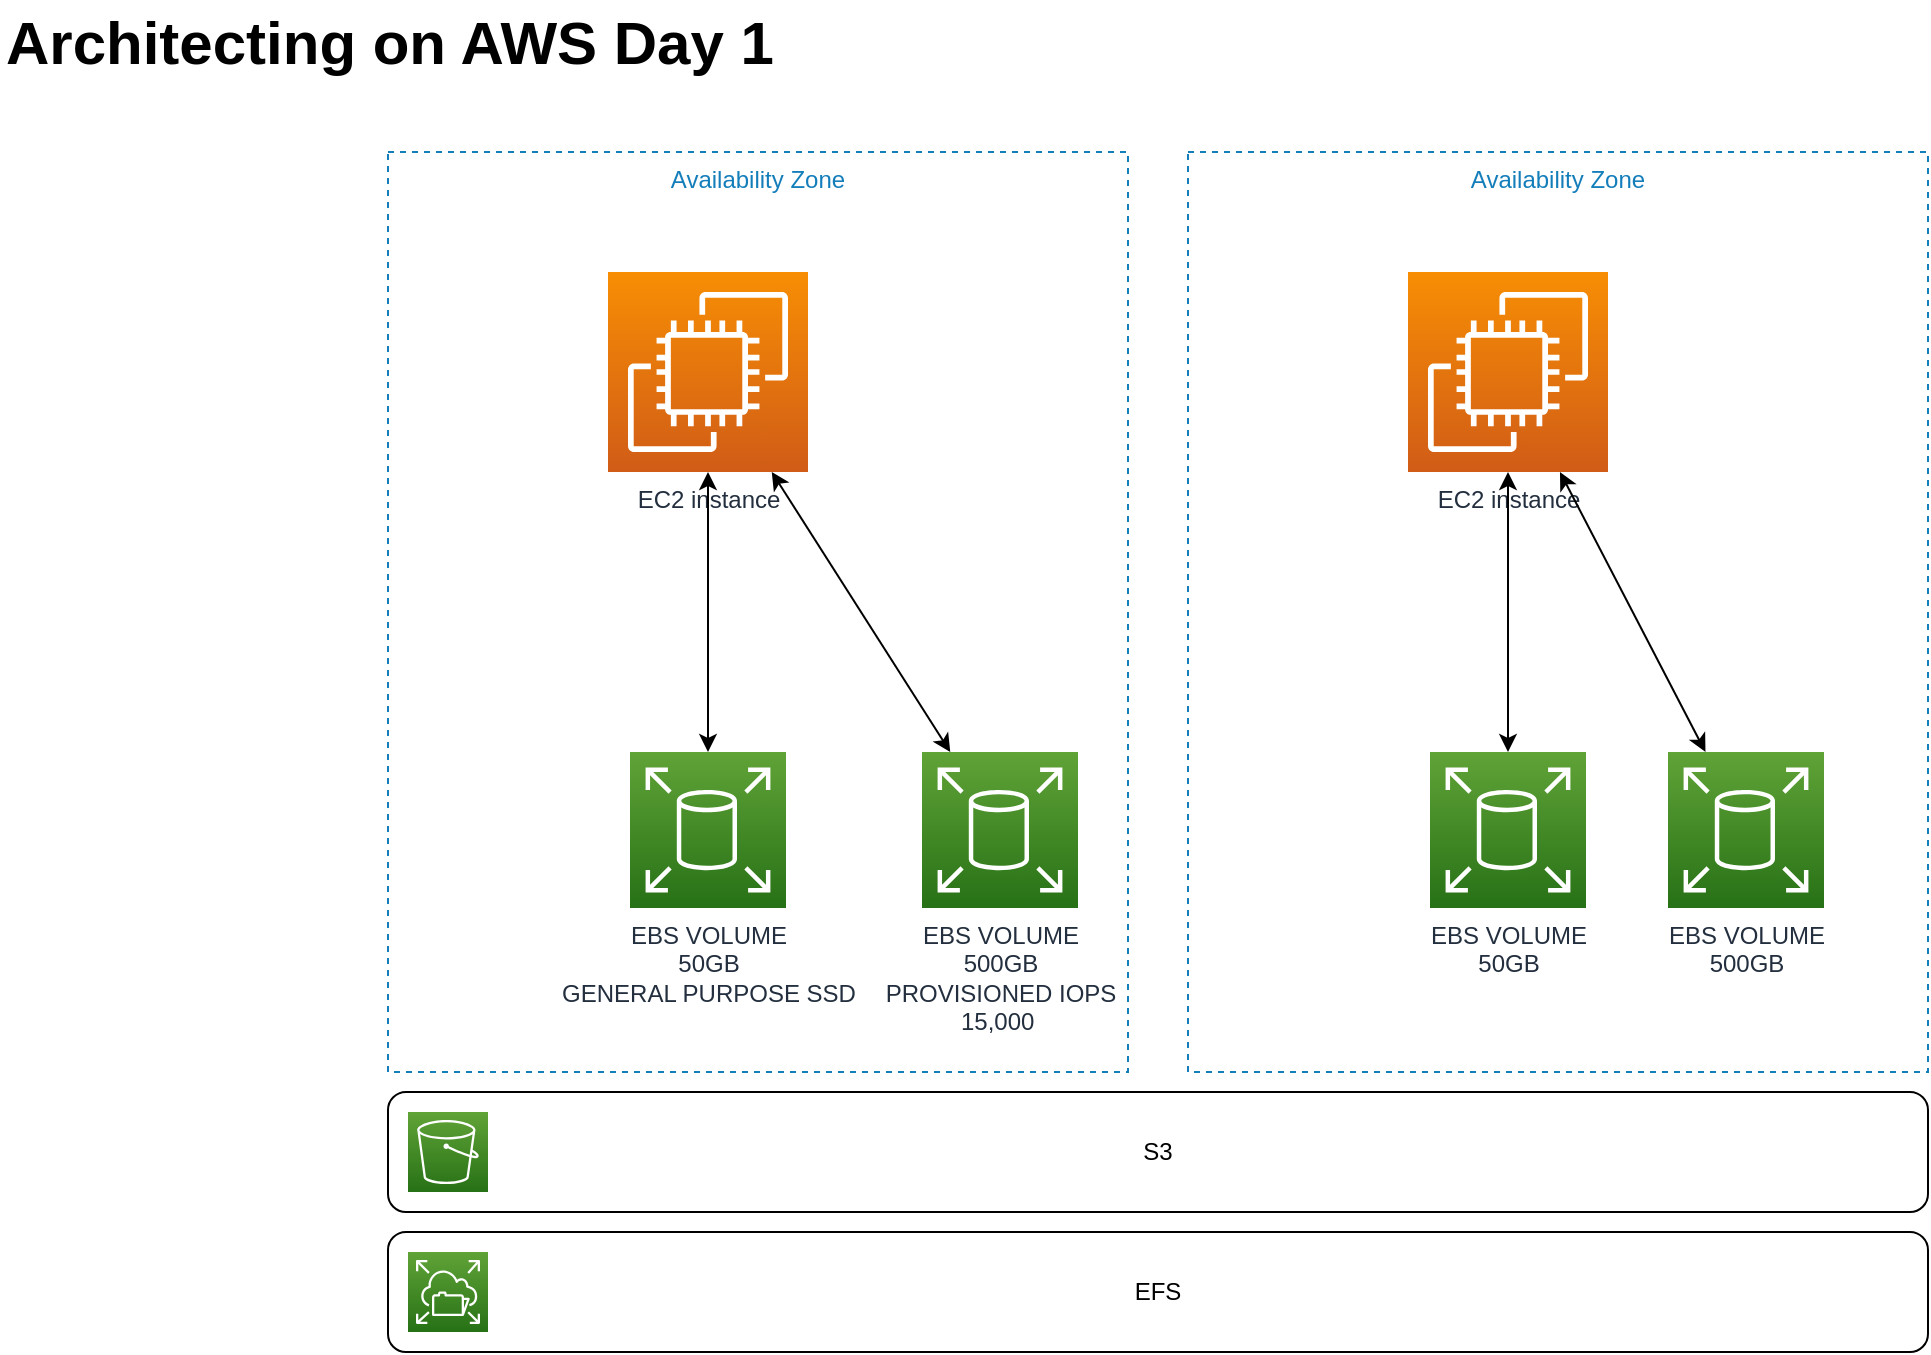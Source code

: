 <mxfile version="13.6.2" type="github" pages="3">
  <diagram id="FWBJlW_Da_JbNAGu2uzy" name="Page-2">
    <mxGraphModel dx="1185" dy="693" grid="1" gridSize="10" guides="1" tooltips="1" connect="1" arrows="1" fold="1" page="1" pageScale="1" pageWidth="1169" pageHeight="827" math="0" shadow="0">
      <root>
        <mxCell id="NtXlO6-Ve0_G-bofITan-0" />
        <mxCell id="NtXlO6-Ve0_G-bofITan-1" parent="NtXlO6-Ve0_G-bofITan-0" />
        <mxCell id="aDpSlc4Lcc4E9UsxtmGC-5" value="Availability Zone" style="fillColor=none;strokeColor=#147EBA;dashed=1;verticalAlign=top;fontStyle=0;fontColor=#147EBA;" vertex="1" parent="NtXlO6-Ve0_G-bofITan-1">
          <mxGeometry x="250" y="140" width="370" height="460" as="geometry" />
        </mxCell>
        <mxCell id="NtXlO6-Ve0_G-bofITan-2" value="Architecting on AWS Day 1" style="text;html=1;resizable=0;points=[];autosize=1;align=left;verticalAlign=top;spacingTop=-4;fontSize=30;fontStyle=1" vertex="1" parent="NtXlO6-Ve0_G-bofITan-1">
          <mxGeometry x="56.5" y="64.5" width="400" height="40" as="geometry" />
        </mxCell>
        <mxCell id="aDpSlc4Lcc4E9UsxtmGC-0" value="EC2 instance" style="outlineConnect=0;fontColor=#232F3E;gradientColor=#F78E04;gradientDirection=north;fillColor=#D05C17;strokeColor=#ffffff;dashed=0;verticalLabelPosition=bottom;verticalAlign=top;align=center;html=1;fontSize=12;fontStyle=0;aspect=fixed;shape=mxgraph.aws4.resourceIcon;resIcon=mxgraph.aws4.ec2;" vertex="1" parent="NtXlO6-Ve0_G-bofITan-1">
          <mxGeometry x="360" y="200" width="100" height="100" as="geometry" />
        </mxCell>
        <mxCell id="aDpSlc4Lcc4E9UsxtmGC-1" value="EBS VOLUME&lt;br&gt;50GB&lt;br&gt;GENERAL PURPOSE SSD" style="outlineConnect=0;fontColor=#232F3E;gradientColor=#60A337;gradientDirection=north;fillColor=#277116;strokeColor=#ffffff;dashed=0;verticalLabelPosition=bottom;verticalAlign=top;align=center;html=1;fontSize=12;fontStyle=0;aspect=fixed;shape=mxgraph.aws4.resourceIcon;resIcon=mxgraph.aws4.elastic_block_store;" vertex="1" parent="NtXlO6-Ve0_G-bofITan-1">
          <mxGeometry x="371" y="440" width="78" height="78" as="geometry" />
        </mxCell>
        <mxCell id="aDpSlc4Lcc4E9UsxtmGC-2" value="" style="endArrow=classic;startArrow=classic;html=1;" edge="1" parent="NtXlO6-Ve0_G-bofITan-1" source="aDpSlc4Lcc4E9UsxtmGC-1" target="aDpSlc4Lcc4E9UsxtmGC-0">
          <mxGeometry width="50" height="50" relative="1" as="geometry">
            <mxPoint x="560" y="450" as="sourcePoint" />
            <mxPoint x="610" y="400" as="targetPoint" />
          </mxGeometry>
        </mxCell>
        <mxCell id="aDpSlc4Lcc4E9UsxtmGC-3" value="EBS VOLUME&lt;br&gt;500GB&lt;br&gt;PROVISIONED IOPS&lt;br&gt;15,000&amp;nbsp;" style="outlineConnect=0;fontColor=#232F3E;gradientColor=#60A337;gradientDirection=north;fillColor=#277116;strokeColor=#ffffff;dashed=0;verticalLabelPosition=bottom;verticalAlign=top;align=center;html=1;fontSize=12;fontStyle=0;aspect=fixed;shape=mxgraph.aws4.resourceIcon;resIcon=mxgraph.aws4.elastic_block_store;" vertex="1" parent="NtXlO6-Ve0_G-bofITan-1">
          <mxGeometry x="517" y="440" width="78" height="78" as="geometry" />
        </mxCell>
        <mxCell id="aDpSlc4Lcc4E9UsxtmGC-4" value="" style="endArrow=classic;startArrow=classic;html=1;" edge="1" parent="NtXlO6-Ve0_G-bofITan-1" source="aDpSlc4Lcc4E9UsxtmGC-3" target="aDpSlc4Lcc4E9UsxtmGC-0">
          <mxGeometry width="50" height="50" relative="1" as="geometry">
            <mxPoint x="420" y="450" as="sourcePoint" />
            <mxPoint x="420" y="310" as="targetPoint" />
          </mxGeometry>
        </mxCell>
        <mxCell id="aDpSlc4Lcc4E9UsxtmGC-6" value="EC2 instance" style="outlineConnect=0;fontColor=#232F3E;gradientColor=#F78E04;gradientDirection=north;fillColor=#D05C17;strokeColor=#ffffff;dashed=0;verticalLabelPosition=bottom;verticalAlign=top;align=center;html=1;fontSize=12;fontStyle=0;aspect=fixed;shape=mxgraph.aws4.resourceIcon;resIcon=mxgraph.aws4.ec2;" vertex="1" parent="NtXlO6-Ve0_G-bofITan-1">
          <mxGeometry x="760" y="200" width="100" height="100" as="geometry" />
        </mxCell>
        <mxCell id="aDpSlc4Lcc4E9UsxtmGC-7" value="EBS VOLUME&lt;br&gt;50GB" style="outlineConnect=0;fontColor=#232F3E;gradientColor=#60A337;gradientDirection=north;fillColor=#277116;strokeColor=#ffffff;dashed=0;verticalLabelPosition=bottom;verticalAlign=top;align=center;html=1;fontSize=12;fontStyle=0;aspect=fixed;shape=mxgraph.aws4.resourceIcon;resIcon=mxgraph.aws4.elastic_block_store;" vertex="1" parent="NtXlO6-Ve0_G-bofITan-1">
          <mxGeometry x="771" y="440" width="78" height="78" as="geometry" />
        </mxCell>
        <mxCell id="aDpSlc4Lcc4E9UsxtmGC-8" value="" style="endArrow=classic;startArrow=classic;html=1;" edge="1" parent="NtXlO6-Ve0_G-bofITan-1" source="aDpSlc4Lcc4E9UsxtmGC-7" target="aDpSlc4Lcc4E9UsxtmGC-6">
          <mxGeometry width="50" height="50" relative="1" as="geometry">
            <mxPoint x="960" y="450" as="sourcePoint" />
            <mxPoint x="1010" y="400" as="targetPoint" />
          </mxGeometry>
        </mxCell>
        <mxCell id="aDpSlc4Lcc4E9UsxtmGC-9" value="EBS VOLUME&lt;br&gt;500GB" style="outlineConnect=0;fontColor=#232F3E;gradientColor=#60A337;gradientDirection=north;fillColor=#277116;strokeColor=#ffffff;dashed=0;verticalLabelPosition=bottom;verticalAlign=top;align=center;html=1;fontSize=12;fontStyle=0;aspect=fixed;shape=mxgraph.aws4.resourceIcon;resIcon=mxgraph.aws4.elastic_block_store;" vertex="1" parent="NtXlO6-Ve0_G-bofITan-1">
          <mxGeometry x="890" y="440" width="78" height="78" as="geometry" />
        </mxCell>
        <mxCell id="aDpSlc4Lcc4E9UsxtmGC-10" value="" style="endArrow=classic;startArrow=classic;html=1;" edge="1" parent="NtXlO6-Ve0_G-bofITan-1" source="aDpSlc4Lcc4E9UsxtmGC-9" target="aDpSlc4Lcc4E9UsxtmGC-6">
          <mxGeometry width="50" height="50" relative="1" as="geometry">
            <mxPoint x="820" y="450" as="sourcePoint" />
            <mxPoint x="820" y="310" as="targetPoint" />
          </mxGeometry>
        </mxCell>
        <mxCell id="aDpSlc4Lcc4E9UsxtmGC-11" value="Availability Zone" style="fillColor=none;strokeColor=#147EBA;dashed=1;verticalAlign=top;fontStyle=0;fontColor=#147EBA;" vertex="1" parent="NtXlO6-Ve0_G-bofITan-1">
          <mxGeometry x="650" y="140" width="370" height="460" as="geometry" />
        </mxCell>
        <mxCell id="aDpSlc4Lcc4E9UsxtmGC-12" value="S3" style="rounded=1;whiteSpace=wrap;html=1;" vertex="1" parent="NtXlO6-Ve0_G-bofITan-1">
          <mxGeometry x="250" y="610" width="770" height="60" as="geometry" />
        </mxCell>
        <mxCell id="aDpSlc4Lcc4E9UsxtmGC-13" value="" style="outlineConnect=0;fontColor=#232F3E;gradientColor=#60A337;gradientDirection=north;fillColor=#277116;strokeColor=#ffffff;dashed=0;verticalLabelPosition=bottom;verticalAlign=top;align=center;html=1;fontSize=12;fontStyle=0;aspect=fixed;shape=mxgraph.aws4.resourceIcon;resIcon=mxgraph.aws4.s3;" vertex="1" parent="NtXlO6-Ve0_G-bofITan-1">
          <mxGeometry x="260" y="620" width="40" height="40" as="geometry" />
        </mxCell>
        <mxCell id="aDpSlc4Lcc4E9UsxtmGC-14" value="EFS" style="rounded=1;whiteSpace=wrap;html=1;" vertex="1" parent="NtXlO6-Ve0_G-bofITan-1">
          <mxGeometry x="250" y="680" width="770" height="60" as="geometry" />
        </mxCell>
        <mxCell id="aDpSlc4Lcc4E9UsxtmGC-15" value="" style="outlineConnect=0;fontColor=#232F3E;gradientColor=#60A337;gradientDirection=north;fillColor=#277116;strokeColor=#ffffff;dashed=0;verticalLabelPosition=bottom;verticalAlign=top;align=center;html=1;fontSize=12;fontStyle=0;aspect=fixed;shape=mxgraph.aws4.resourceIcon;resIcon=mxgraph.aws4.elastic_file_system;" vertex="1" parent="NtXlO6-Ve0_G-bofITan-1">
          <mxGeometry x="260" y="690" width="40" height="40" as="geometry" />
        </mxCell>
      </root>
    </mxGraphModel>
  </diagram>
  <diagram id="9HOmtS7Cf5J3rhKxcdah" name="Page-3">
    <mxGraphModel dx="1422" dy="832" grid="1" gridSize="10" guides="1" tooltips="1" connect="1" arrows="1" fold="1" page="1" pageScale="1" pageWidth="1169" pageHeight="827" math="0" shadow="0">
      <root>
        <mxCell id="_WVZw-0BqjI8c4adrCQj-0" />
        <mxCell id="_WVZw-0BqjI8c4adrCQj-1" parent="_WVZw-0BqjI8c4adrCQj-0" />
        <mxCell id="_WVZw-0BqjI8c4adrCQj-3" value="NITRO HYPERVISOR running on custom (ODM) Amazon server hardware" style="rounded=1;whiteSpace=wrap;html=1;align=left;fontSize=19;fillColor=#fff2cc;strokeColor=#d6b656;" vertex="1" parent="_WVZw-0BqjI8c4adrCQj-1">
          <mxGeometry x="100" y="40" width="540" height="420" as="geometry" />
        </mxCell>
        <mxCell id="_WVZw-0BqjI8c4adrCQj-2" value="" style="outlineConnect=0;fontColor=#232F3E;gradientColor=#F78E04;gradientDirection=north;fillColor=#D05C17;strokeColor=#ffffff;dashed=0;verticalLabelPosition=bottom;verticalAlign=top;align=center;html=1;fontSize=12;fontStyle=0;aspect=fixed;shape=mxgraph.aws4.resourceIcon;resIcon=mxgraph.aws4.ec2;" vertex="1" parent="_WVZw-0BqjI8c4adrCQj-1">
          <mxGeometry x="150" y="80" width="78" height="78" as="geometry" />
        </mxCell>
        <mxCell id="_WVZw-0BqjI8c4adrCQj-4" value="ELASTIC BLOCK STORAGE" style="rounded=1;whiteSpace=wrap;html=1;align=center;fontSize=17;" vertex="1" parent="_WVZw-0BqjI8c4adrCQj-1">
          <mxGeometry x="100" y="630" width="880" height="130" as="geometry" />
        </mxCell>
        <mxCell id="_WVZw-0BqjI8c4adrCQj-5" value="" style="outlineConnect=0;fontColor=#232F3E;gradientColor=#F78E04;gradientDirection=north;fillColor=#D05C17;strokeColor=#ffffff;dashed=0;verticalLabelPosition=bottom;verticalAlign=top;align=center;html=1;fontSize=12;fontStyle=0;aspect=fixed;shape=mxgraph.aws4.resourceIcon;resIcon=mxgraph.aws4.ec2;" vertex="1" parent="_WVZw-0BqjI8c4adrCQj-1">
          <mxGeometry x="250" y="80" width="78" height="78" as="geometry" />
        </mxCell>
        <mxCell id="_WVZw-0BqjI8c4adrCQj-6" value="" style="outlineConnect=0;fontColor=#232F3E;gradientColor=#F78E04;gradientDirection=north;fillColor=#D05C17;strokeColor=#ffffff;dashed=0;verticalLabelPosition=bottom;verticalAlign=top;align=center;html=1;fontSize=12;fontStyle=0;aspect=fixed;shape=mxgraph.aws4.resourceIcon;resIcon=mxgraph.aws4.ec2;" vertex="1" parent="_WVZw-0BqjI8c4adrCQj-1">
          <mxGeometry x="350" y="80" width="78" height="78" as="geometry" />
        </mxCell>
        <mxCell id="_WVZw-0BqjI8c4adrCQj-11" value="EBS OPTIMIZED&lt;br&gt;PATH FROM H/V TO STORAGE" style="shape=cylinder2;whiteSpace=wrap;html=1;boundedLbl=1;backgroundOutline=1;size=15;fontSize=17;align=center;fillColor=#d5e8d4;strokeColor=#82b366;" vertex="1" parent="_WVZw-0BqjI8c4adrCQj-1">
          <mxGeometry x="200" y="450" width="120" height="200" as="geometry" />
        </mxCell>
        <mxCell id="_WVZw-0BqjI8c4adrCQj-12" value="" style="shape=cylinder2;whiteSpace=wrap;html=1;boundedLbl=1;backgroundOutline=1;size=15;fontSize=17;align=center;fillColor=#f8cecc;strokeColor=#b85450;" vertex="1" parent="_WVZw-0BqjI8c4adrCQj-1">
          <mxGeometry x="540" y="450" width="20" height="200" as="geometry" />
        </mxCell>
        <mxCell id="_WVZw-0BqjI8c4adrCQj-13" value="" style="outlineConnect=0;fontColor=#232F3E;gradientColor=#F78E04;gradientDirection=north;fillColor=#D05C17;strokeColor=#ffffff;dashed=0;verticalLabelPosition=bottom;verticalAlign=top;align=center;html=1;fontSize=12;fontStyle=0;aspect=fixed;shape=mxgraph.aws4.resourceIcon;resIcon=mxgraph.aws4.ec2;" vertex="1" parent="_WVZw-0BqjI8c4adrCQj-1">
          <mxGeometry x="450" y="80" width="78" height="78" as="geometry" />
        </mxCell>
        <mxCell id="_WVZw-0BqjI8c4adrCQj-14" value="EBS OPTIMIZED INSTANCE" style="outlineConnect=0;fontColor=#232F3E;gradientColor=#F78E04;gradientDirection=north;fillColor=#D05C17;strokeColor=#ffffff;dashed=0;verticalLabelPosition=bottom;verticalAlign=top;align=center;html=1;fontSize=12;fontStyle=1;aspect=fixed;shape=mxgraph.aws4.resourceIcon;resIcon=mxgraph.aws4.ec2;" vertex="1" parent="_WVZw-0BqjI8c4adrCQj-1">
          <mxGeometry x="150" y="280" width="78" height="78" as="geometry" />
        </mxCell>
        <mxCell id="_WVZw-0BqjI8c4adrCQj-15" value="" style="outlineConnect=0;fontColor=#232F3E;gradientColor=#F78E04;gradientDirection=north;fillColor=#D05C17;strokeColor=#ffffff;dashed=0;verticalLabelPosition=bottom;verticalAlign=top;align=center;html=1;fontSize=12;fontStyle=0;aspect=fixed;shape=mxgraph.aws4.resourceIcon;resIcon=mxgraph.aws4.ec2;" vertex="1" parent="_WVZw-0BqjI8c4adrCQj-1">
          <mxGeometry x="250" y="280" width="78" height="78" as="geometry" />
        </mxCell>
        <mxCell id="_WVZw-0BqjI8c4adrCQj-16" value="" style="shape=flexArrow;endArrow=classic;startArrow=classic;html=1;fontSize=17;exitX=0.317;exitY=0.13;exitDx=0;exitDy=0;exitPerimeter=0;" edge="1" parent="_WVZw-0BqjI8c4adrCQj-1" source="_WVZw-0BqjI8c4adrCQj-11" target="_WVZw-0BqjI8c4adrCQj-14">
          <mxGeometry width="50" height="50" relative="1" as="geometry">
            <mxPoint x="560" y="440" as="sourcePoint" />
            <mxPoint x="610" y="390" as="targetPoint" />
          </mxGeometry>
        </mxCell>
        <mxCell id="_WVZw-0BqjI8c4adrCQj-17" value="" style="shape=flexArrow;endArrow=classic;startArrow=classic;html=1;fontSize=17;exitX=0.828;exitY=1.007;exitDx=0;exitDy=0;exitPerimeter=0;" edge="1" parent="_WVZw-0BqjI8c4adrCQj-1" source="_WVZw-0BqjI8c4adrCQj-3" target="_WVZw-0BqjI8c4adrCQj-15">
          <mxGeometry width="50" height="50" relative="1" as="geometry">
            <mxPoint x="248.04" y="486" as="sourcePoint" />
            <mxPoint x="211.182" y="368" as="targetPoint" />
          </mxGeometry>
        </mxCell>
        <mxCell id="s99XLIpdvS4WIf-e6_F7-0" value="INTEL XEON&lt;br&gt;AES&lt;br&gt;TURBO&lt;br&gt;AVX" style="pointerEvents=1;shadow=0;dashed=0;html=1;strokeColor=none;fillColor=#434445;aspect=fixed;labelPosition=center;verticalLabelPosition=bottom;verticalAlign=top;align=center;outlineConnect=0;shape=mxgraph.vvd.cpu;fontSize=19;" vertex="1" parent="_WVZw-0BqjI8c4adrCQj-1">
          <mxGeometry x="580" y="294" width="50" height="50" as="geometry" />
        </mxCell>
        <mxCell id="s99XLIpdvS4WIf-e6_F7-1" value="" style="pointerEvents=1;shadow=0;dashed=0;html=1;strokeColor=none;fillColor=#434445;aspect=fixed;labelPosition=center;verticalLabelPosition=bottom;verticalAlign=top;align=center;outlineConnect=0;shape=mxgraph.vvd.cpu;fontSize=19;" vertex="1" parent="_WVZw-0BqjI8c4adrCQj-1">
          <mxGeometry x="500" y="130" width="30" height="30" as="geometry" />
        </mxCell>
        <mxCell id="s99XLIpdvS4WIf-e6_F7-2" value="" style="endArrow=none;html=1;fontSize=19;" edge="1" parent="_WVZw-0BqjI8c4adrCQj-1" source="s99XLIpdvS4WIf-e6_F7-0" target="s99XLIpdvS4WIf-e6_F7-1">
          <mxGeometry width="50" height="50" relative="1" as="geometry">
            <mxPoint x="560" y="410" as="sourcePoint" />
            <mxPoint x="610" y="360" as="targetPoint" />
          </mxGeometry>
        </mxCell>
      </root>
    </mxGraphModel>
  </diagram>
  <diagram id="WwOLXil4pryysSWABrKz" name="Page-4">
    <mxGraphModel dx="1185" dy="1520" grid="1" gridSize="10" guides="1" tooltips="1" connect="1" arrows="1" fold="1" page="1" pageScale="1" pageWidth="1169" pageHeight="827" math="0" shadow="0">
      <root>
        <mxCell id="JRyQFb1IlNeLEjLEd_3B-0" />
        <mxCell id="JRyQFb1IlNeLEjLEd_3B-1" parent="JRyQFb1IlNeLEjLEd_3B-0" />
        <mxCell id="JRyQFb1IlNeLEjLEd_3B-15" value="VPC" style="points=[[0,0],[0.25,0],[0.5,0],[0.75,0],[1,0],[1,0.25],[1,0.5],[1,0.75],[1,1],[0.75,1],[0.5,1],[0.25,1],[0,1],[0,0.75],[0,0.5],[0,0.25]];outlineConnect=0;gradientColor=none;html=1;whiteSpace=wrap;fontSize=12;fontStyle=0;shape=mxgraph.aws4.group;grIcon=mxgraph.aws4.group_vpc;strokeColor=#248814;fillColor=none;verticalAlign=top;align=left;spacingLeft=30;fontColor=#AAB7B8;dashed=0;" vertex="1" parent="JRyQFb1IlNeLEjLEd_3B-1">
          <mxGeometry x="120" y="90" width="960" height="620" as="geometry" />
        </mxCell>
        <mxCell id="JRyQFb1IlNeLEjLEd_3B-2" value="Availability Zone" style="fillColor=none;strokeColor=#147EBA;dashed=1;verticalAlign=top;fontStyle=0;fontColor=#147EBA;align=center;" vertex="1" parent="JRyQFb1IlNeLEjLEd_3B-1">
          <mxGeometry x="170" y="120" width="400" height="550" as="geometry" />
        </mxCell>
        <mxCell id="JRyQFb1IlNeLEjLEd_3B-3" value="Availability Zone" style="fillColor=none;strokeColor=#147EBA;dashed=1;verticalAlign=top;fontStyle=0;fontColor=#147EBA;align=center;" vertex="1" parent="JRyQFb1IlNeLEjLEd_3B-1">
          <mxGeometry x="620" y="120" width="400" height="550" as="geometry" />
        </mxCell>
        <mxCell id="JRyQFb1IlNeLEjLEd_3B-6" value="Public Subnet 1&lt;br&gt;10.0.1.0/24" style="rounded=1;whiteSpace=wrap;html=1;fontSize=19;align=center;" vertex="1" parent="JRyQFb1IlNeLEjLEd_3B-1">
          <mxGeometry x="230" y="210" width="300" height="210" as="geometry" />
        </mxCell>
        <mxCell id="JRyQFb1IlNeLEjLEd_3B-7" value="Private Subnet 2&lt;br&gt;10.0.2.0/24" style="rounded=1;whiteSpace=wrap;html=1;fontSize=19;align=center;" vertex="1" parent="JRyQFb1IlNeLEjLEd_3B-1">
          <mxGeometry x="670" y="210" width="300" height="210" as="geometry" />
        </mxCell>
        <mxCell id="JRyQFb1IlNeLEjLEd_3B-8" value="" style="outlineConnect=0;fontColor=#232F3E;gradientColor=#F78E04;gradientDirection=north;fillColor=#D05C17;strokeColor=#ffffff;dashed=0;verticalLabelPosition=bottom;verticalAlign=top;align=center;html=1;fontSize=12;fontStyle=0;aspect=fixed;shape=mxgraph.aws4.resourceIcon;resIcon=mxgraph.aws4.ec2;" vertex="1" parent="JRyQFb1IlNeLEjLEd_3B-1">
          <mxGeometry x="230" y="190" width="78" height="78" as="geometry" />
        </mxCell>
        <mxCell id="JRyQFb1IlNeLEjLEd_3B-9" value="" style="outlineConnect=0;fontColor=#232F3E;gradientColor=#F78E04;gradientDirection=north;fillColor=#D05C17;strokeColor=#ffffff;dashed=0;verticalLabelPosition=bottom;verticalAlign=top;align=center;html=1;fontSize=12;fontStyle=0;aspect=fixed;shape=mxgraph.aws4.resourceIcon;resIcon=mxgraph.aws4.ec2;" vertex="1" parent="JRyQFb1IlNeLEjLEd_3B-1">
          <mxGeometry x="650" y="190" width="78" height="78" as="geometry" />
        </mxCell>
        <mxCell id="JRyQFb1IlNeLEjLEd_3B-10" value="VPC ROUTER" style="outlineConnect=0;fontColor=#232F3E;gradientColor=none;fillColor=#5A30B5;strokeColor=none;dashed=0;verticalLabelPosition=bottom;verticalAlign=top;align=center;html=1;fontSize=12;fontStyle=0;aspect=fixed;pointerEvents=1;shape=mxgraph.aws4.customer_gateway;" vertex="1" parent="JRyQFb1IlNeLEjLEd_3B-1">
          <mxGeometry x="560" y="530" width="78" height="78" as="geometry" />
        </mxCell>
        <mxCell id="JRyQFb1IlNeLEjLEd_3B-11" value="" style="endArrow=classic;startArrow=classic;html=1;fontSize=19;" edge="1" parent="JRyQFb1IlNeLEjLEd_3B-1" source="JRyQFb1IlNeLEjLEd_3B-10" target="JRyQFb1IlNeLEjLEd_3B-6">
          <mxGeometry width="50" height="50" relative="1" as="geometry">
            <mxPoint x="570" y="450" as="sourcePoint" />
            <mxPoint x="620" y="400" as="targetPoint" />
          </mxGeometry>
        </mxCell>
        <mxCell id="JRyQFb1IlNeLEjLEd_3B-12" value="" style="endArrow=classic;startArrow=classic;html=1;fontSize=19;" edge="1" parent="JRyQFb1IlNeLEjLEd_3B-1" source="JRyQFb1IlNeLEjLEd_3B-10" target="JRyQFb1IlNeLEjLEd_3B-7">
          <mxGeometry width="50" height="50" relative="1" as="geometry">
            <mxPoint x="575.374" y="540" as="sourcePoint" />
            <mxPoint x="480.531" y="430" as="targetPoint" />
          </mxGeometry>
        </mxCell>
        <mxCell id="JRyQFb1IlNeLEjLEd_3B-13" value="10.0.2.1" style="text;html=1;strokeColor=none;fillColor=none;align=center;verticalAlign=middle;whiteSpace=wrap;rounded=0;fontSize=19;" vertex="1" parent="JRyQFb1IlNeLEjLEd_3B-1">
          <mxGeometry x="688" y="530" width="40" height="20" as="geometry" />
        </mxCell>
        <mxCell id="JRyQFb1IlNeLEjLEd_3B-14" value="10.0.1.1" style="text;html=1;strokeColor=none;fillColor=none;align=center;verticalAlign=middle;whiteSpace=wrap;rounded=0;fontSize=19;" vertex="1" parent="JRyQFb1IlNeLEjLEd_3B-1">
          <mxGeometry x="500" y="540" width="40" height="20" as="geometry" />
        </mxCell>
        <mxCell id="JRyQFb1IlNeLEjLEd_3B-16" value="INTERNET GATEWAY" style="outlineConnect=0;fontColor=#232F3E;gradientColor=none;fillColor=#5A30B5;strokeColor=none;dashed=0;verticalLabelPosition=bottom;verticalAlign=top;align=center;html=1;fontSize=17;fontStyle=1;aspect=fixed;pointerEvents=1;shape=mxgraph.aws4.internet_gateway;" vertex="1" parent="JRyQFb1IlNeLEjLEd_3B-1">
          <mxGeometry x="550" y="42" width="78" height="78" as="geometry" />
        </mxCell>
        <mxCell id="JRyQFb1IlNeLEjLEd_3B-18" value="" style="endArrow=classic;startArrow=classic;html=1;fontSize=17;" edge="1" parent="JRyQFb1IlNeLEjLEd_3B-1" source="JRyQFb1IlNeLEjLEd_3B-15" target="JRyQFb1IlNeLEjLEd_3B-10">
          <mxGeometry width="50" height="50" relative="1" as="geometry">
            <mxPoint x="540" y="400" as="sourcePoint" />
            <mxPoint x="590" y="350" as="targetPoint" />
            <Array as="points">
              <mxPoint x="590" y="110" />
            </Array>
          </mxGeometry>
        </mxCell>
        <mxCell id="JRyQFb1IlNeLEjLEd_3B-19" value="Routing Table 1&lt;br&gt;10.0.0.0/16 local&lt;br&gt;0.0.0.0/0 via IGW" style="rounded=1;whiteSpace=wrap;html=1;align=left;fontSize=17;" vertex="1" parent="JRyQFb1IlNeLEjLEd_3B-1">
          <mxGeometry x="188" y="414" width="252" height="60" as="geometry" />
        </mxCell>
        <mxCell id="JRyQFb1IlNeLEjLEd_3B-20" value="Routing Table 2&lt;br&gt;10.0.0.0/16 local" style="rounded=1;whiteSpace=wrap;html=1;align=left;fontSize=17;" vertex="1" parent="JRyQFb1IlNeLEjLEd_3B-1">
          <mxGeometry x="780" y="414" width="252" height="60" as="geometry" />
        </mxCell>
        <mxCell id="JRyQFb1IlNeLEjLEd_3B-21" value="Security group (APP-SG)" style="fillColor=none;strokeColor=#DD3522;verticalAlign=top;fontStyle=0;fontColor=#DD3522;align=center;" vertex="1" parent="JRyQFb1IlNeLEjLEd_3B-1">
          <mxGeometry x="190" y="164" width="850" height="86" as="geometry" />
        </mxCell>
        <mxCell id="JRyQFb1IlNeLEjLEd_3B-22" value="" style="outlineConnect=0;fontColor=#232F3E;gradientColor=#F78E04;gradientDirection=north;fillColor=#D05C17;strokeColor=#ffffff;dashed=0;verticalLabelPosition=bottom;verticalAlign=top;align=center;html=1;fontSize=12;fontStyle=0;aspect=fixed;shape=mxgraph.aws4.resourceIcon;resIcon=mxgraph.aws4.ec2;" vertex="1" parent="JRyQFb1IlNeLEjLEd_3B-1">
          <mxGeometry x="320" y="190" width="78" height="78" as="geometry" />
        </mxCell>
        <mxCell id="JRyQFb1IlNeLEjLEd_3B-23" value="" style="outlineConnect=0;fontColor=#232F3E;gradientColor=#F78E04;gradientDirection=north;fillColor=#D05C17;strokeColor=#ffffff;dashed=0;verticalLabelPosition=bottom;verticalAlign=top;align=center;html=1;fontSize=12;fontStyle=0;aspect=fixed;shape=mxgraph.aws4.resourceIcon;resIcon=mxgraph.aws4.ec2;" vertex="1" parent="JRyQFb1IlNeLEjLEd_3B-1">
          <mxGeometry x="740" y="190" width="78" height="78" as="geometry" />
        </mxCell>
        <mxCell id="JRyQFb1IlNeLEjLEd_3B-24" value="ENI" style="rounded=1;whiteSpace=wrap;html=1;fontSize=17;align=center;" vertex="1" parent="JRyQFb1IlNeLEjLEd_3B-1">
          <mxGeometry x="230" y="260" width="50" height="30" as="geometry" />
        </mxCell>
        <mxCell id="JRyQFb1IlNeLEjLEd_3B-25" value="ENI" style="rounded=1;whiteSpace=wrap;html=1;fontSize=17;align=center;" vertex="1" parent="JRyQFb1IlNeLEjLEd_3B-1">
          <mxGeometry x="334" y="260" width="50" height="30" as="geometry" />
        </mxCell>
        <mxCell id="JRyQFb1IlNeLEjLEd_3B-26" value="ENI" style="rounded=1;whiteSpace=wrap;html=1;fontSize=17;align=center;" vertex="1" parent="JRyQFb1IlNeLEjLEd_3B-1">
          <mxGeometry x="660" y="260" width="50" height="30" as="geometry" />
        </mxCell>
        <mxCell id="JRyQFb1IlNeLEjLEd_3B-27" value="ENI" style="rounded=1;whiteSpace=wrap;html=1;fontSize=17;align=center;" vertex="1" parent="JRyQFb1IlNeLEjLEd_3B-1">
          <mxGeometry x="754" y="260" width="50" height="30" as="geometry" />
        </mxCell>
        <mxCell id="JRyQFb1IlNeLEjLEd_3B-28" value="10.0.1.25" style="text;html=1;strokeColor=none;fillColor=none;align=center;verticalAlign=middle;whiteSpace=wrap;rounded=0;fontSize=17;" vertex="1" parent="JRyQFb1IlNeLEjLEd_3B-1">
          <mxGeometry x="235" y="290" width="40" height="20" as="geometry" />
        </mxCell>
        <mxCell id="JRyQFb1IlNeLEjLEd_3B-29" value="" style="shape=flexArrow;endArrow=classic;html=1;fontSize=17;exitX=0.147;exitY=-0.006;exitDx=0;exitDy=0;exitPerimeter=0;" edge="1" parent="JRyQFb1IlNeLEjLEd_3B-1" source="JRyQFb1IlNeLEjLEd_3B-6">
          <mxGeometry width="50" height="50" relative="1" as="geometry">
            <mxPoint x="540" y="320" as="sourcePoint" />
            <mxPoint x="280" y="30" as="targetPoint" />
          </mxGeometry>
        </mxCell>
        <mxCell id="JRyQFb1IlNeLEjLEd_3B-30" value="Public IP address&lt;br&gt;3.89.100.45" style="text;html=1;strokeColor=none;fillColor=none;align=center;verticalAlign=middle;whiteSpace=wrap;rounded=0;fontSize=17;" vertex="1" parent="JRyQFb1IlNeLEjLEd_3B-1">
          <mxGeometry x="195" y="22" width="40" height="20" as="geometry" />
        </mxCell>
        <mxCell id="JRyQFb1IlNeLEjLEd_3B-31" value="" style="shape=flexArrow;endArrow=classic;html=1;fontSize=17;exitX=0.147;exitY=-0.006;exitDx=0;exitDy=0;exitPerimeter=0;" edge="1" parent="JRyQFb1IlNeLEjLEd_3B-1">
          <mxGeometry width="50" height="50" relative="1" as="geometry">
            <mxPoint x="400.0" y="210" as="sourcePoint" />
            <mxPoint x="405.9" y="31.26" as="targetPoint" />
          </mxGeometry>
        </mxCell>
        <mxCell id="JRyQFb1IlNeLEjLEd_3B-32" value="Public IP address&lt;br&gt;6.8.90.3" style="text;html=1;strokeColor=none;fillColor=none;align=center;verticalAlign=middle;whiteSpace=wrap;rounded=0;fontSize=17;" vertex="1" parent="JRyQFb1IlNeLEjLEd_3B-1">
          <mxGeometry x="440" y="22" width="40" height="20" as="geometry" />
        </mxCell>
        <mxCell id="JRyQFb1IlNeLEjLEd_3B-34" style="edgeStyle=orthogonalEdgeStyle;rounded=0;orthogonalLoop=1;jettySize=auto;html=1;exitX=0.5;exitY=1;exitDx=0;exitDy=0;fontSize=17;" edge="1" parent="JRyQFb1IlNeLEjLEd_3B-1" source="JRyQFb1IlNeLEjLEd_3B-32" target="JRyQFb1IlNeLEjLEd_3B-32">
          <mxGeometry relative="1" as="geometry" />
        </mxCell>
      </root>
    </mxGraphModel>
  </diagram>
</mxfile>
